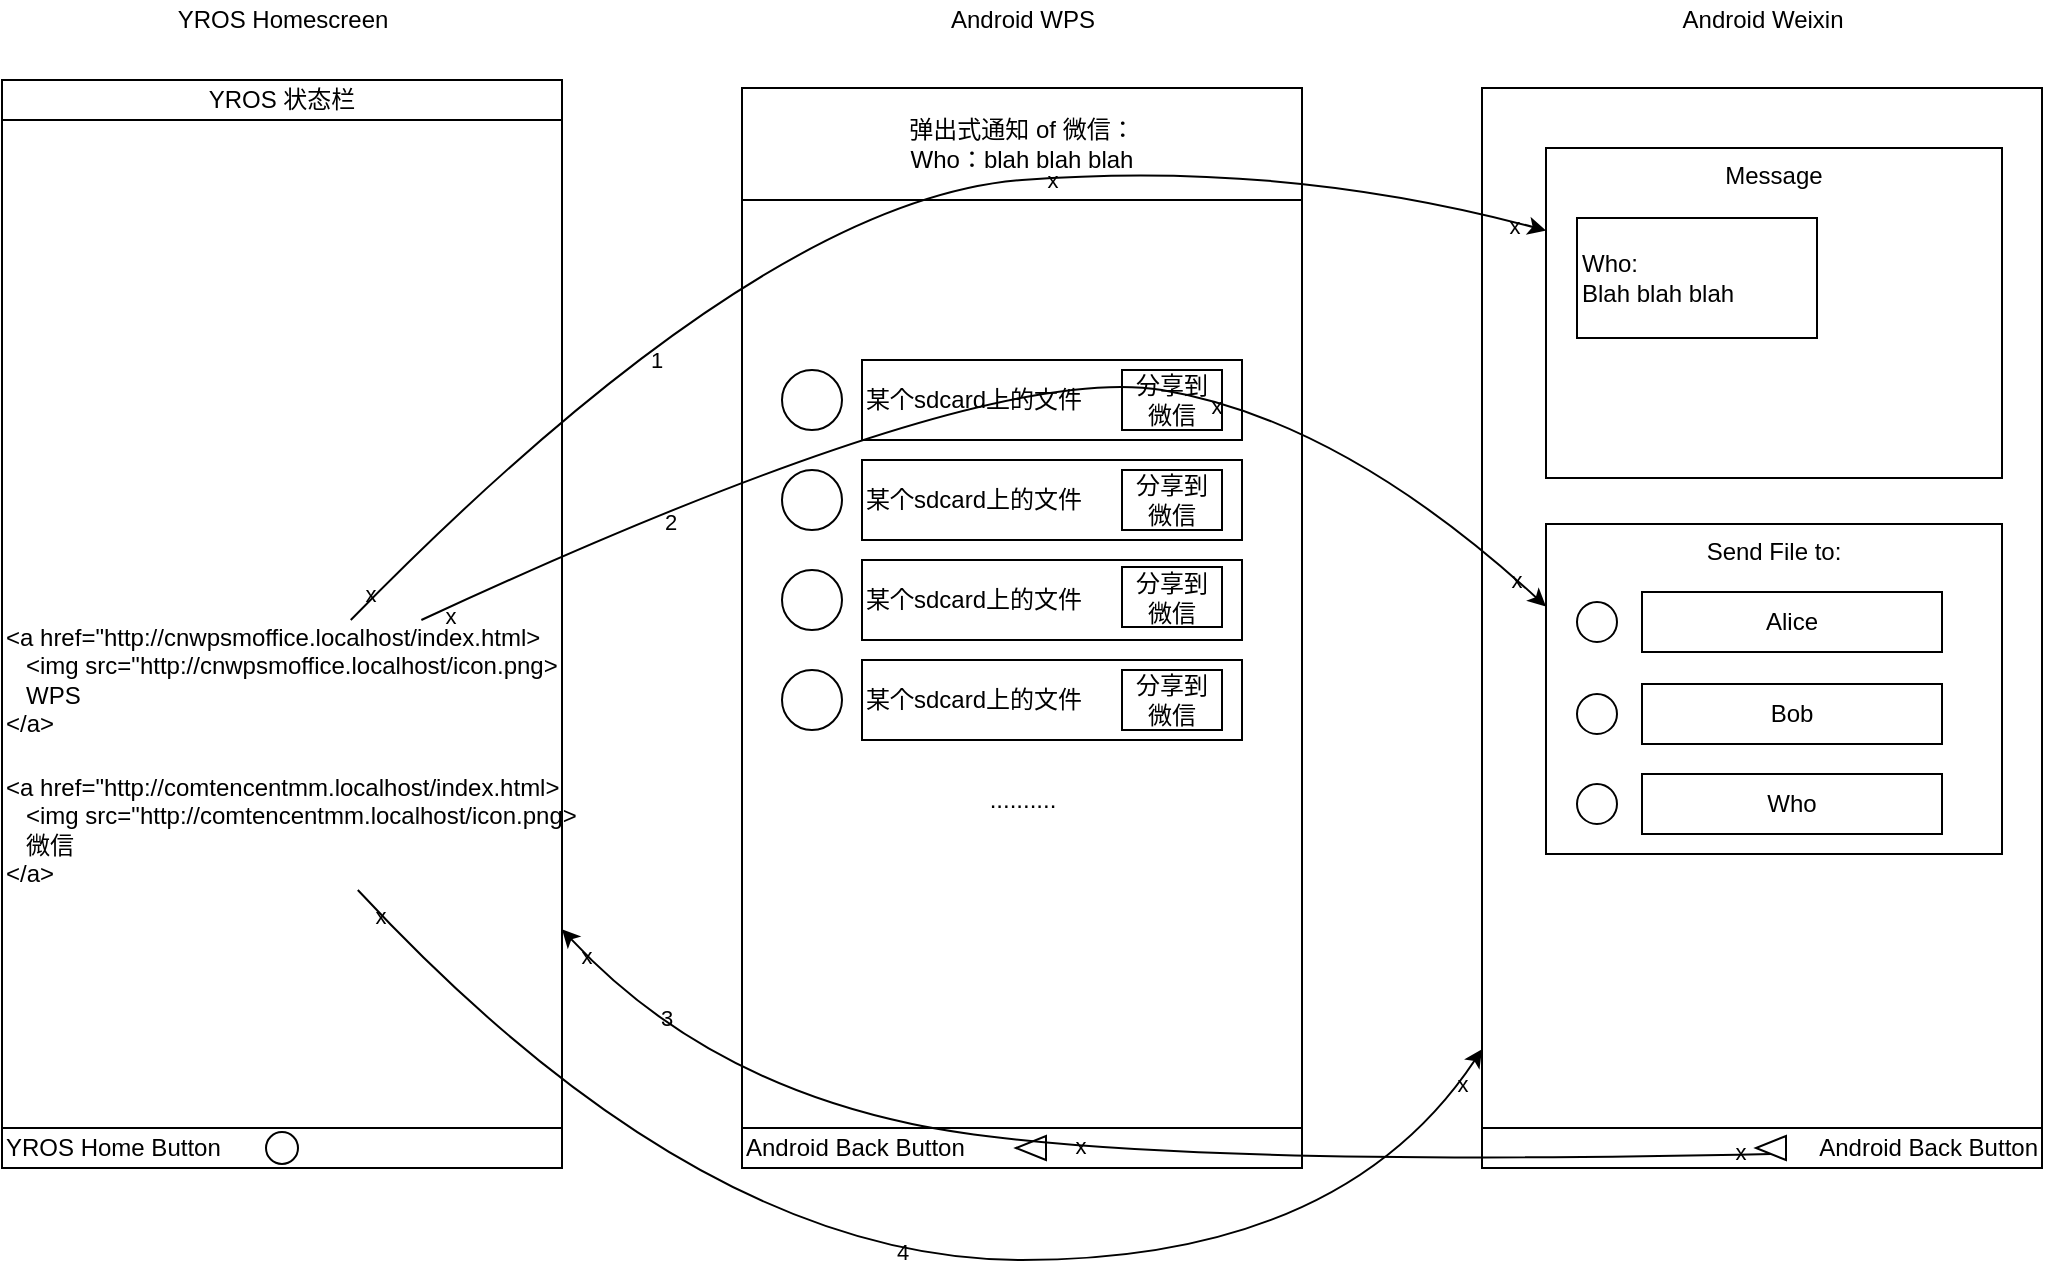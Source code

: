 <mxfile version="16.5.6" type="github"><diagram id="9mxP3SmCowv0ukDHlzs3" name="第 1 页"><mxGraphModel dx="2062" dy="1152" grid="1" gridSize="10" guides="1" tooltips="1" connect="1" arrows="1" fold="1" page="1" pageScale="1" pageWidth="1169" pageHeight="827" math="0" shadow="0"><root><mxCell id="0"/><mxCell id="1" parent="0"/><mxCell id="V-_y05ZtOnqCJKIF91Li-1" value="" style="rounded=0;whiteSpace=wrap;html=1;labelBackgroundColor=none;" parent="1" vertex="1"><mxGeometry x="70" y="74" width="280" height="540" as="geometry"/></mxCell><mxCell id="V-_y05ZtOnqCJKIF91Li-2" value="" style="rounded=0;whiteSpace=wrap;html=1;labelBackgroundColor=none;" parent="1" vertex="1"><mxGeometry x="440" y="74" width="280" height="540" as="geometry"/></mxCell><mxCell id="V-_y05ZtOnqCJKIF91Li-3" value="" style="rounded=0;whiteSpace=wrap;html=1;labelBackgroundColor=none;" parent="1" vertex="1"><mxGeometry x="810" y="74" width="280" height="540" as="geometry"/></mxCell><mxCell id="V-_y05ZtOnqCJKIF91Li-4" value="YROS Homescreen" style="text;html=1;align=center;verticalAlign=middle;resizable=0;points=[];autosize=1;strokeColor=none;fillColor=none;labelBackgroundColor=none;" parent="1" vertex="1"><mxGeometry x="150" y="30" width="120" height="20" as="geometry"/></mxCell><mxCell id="V-_y05ZtOnqCJKIF91Li-5" value="Android Weixin" style="text;html=1;align=center;verticalAlign=middle;resizable=0;points=[];autosize=1;strokeColor=none;fillColor=none;labelBackgroundColor=none;" parent="1" vertex="1"><mxGeometry x="900" y="30" width="100" height="20" as="geometry"/></mxCell><mxCell id="V-_y05ZtOnqCJKIF91Li-6" value="Android WPS" style="text;html=1;align=center;verticalAlign=middle;resizable=0;points=[];autosize=1;strokeColor=none;fillColor=none;labelBackgroundColor=none;" parent="1" vertex="1"><mxGeometry x="535" y="30" width="90" height="20" as="geometry"/></mxCell><mxCell id="V-_y05ZtOnqCJKIF91Li-8" value="&amp;lt;a href=&quot;http://cnwpsmoffice.localhost/index.html&amp;gt;&lt;br&gt;&amp;nbsp; &amp;nbsp;&amp;lt;img src=&quot;http://cnwpsmoffice.localhost/icon.png&amp;gt;&lt;br&gt;&amp;nbsp; &amp;nbsp;WPS&lt;br&gt;&amp;lt;/a&amp;gt;" style="text;html=1;align=left;verticalAlign=middle;resizable=0;points=[];autosize=1;strokeColor=none;fillColor=none;labelBackgroundColor=none;" parent="1" vertex="1"><mxGeometry x="70" y="340" width="290" height="60" as="geometry"/></mxCell><mxCell id="1giEV83V6FUCRHBAdTvc-1" value="YROS 状态栏" style="rounded=0;whiteSpace=wrap;html=1;labelBackgroundColor=none;" vertex="1" parent="1"><mxGeometry x="70" y="70" width="280" height="20" as="geometry"/></mxCell><mxCell id="1giEV83V6FUCRHBAdTvc-2" value="YROS Home Button" style="rounded=0;whiteSpace=wrap;html=1;align=left;labelBackgroundColor=none;" vertex="1" parent="1"><mxGeometry x="70" y="594" width="280" height="20" as="geometry"/></mxCell><mxCell id="1giEV83V6FUCRHBAdTvc-4" value="弹出式通知 of 微信：&lt;br&gt;Who：blah blah blah" style="rounded=0;whiteSpace=wrap;html=1;labelBackgroundColor=none;" vertex="1" parent="1"><mxGeometry x="440" y="74" width="280" height="56" as="geometry"/></mxCell><mxCell id="1giEV83V6FUCRHBAdTvc-5" value="某个sdcard上的文件" style="rounded=0;whiteSpace=wrap;html=1;align=left;labelBackgroundColor=none;" vertex="1" parent="1"><mxGeometry x="500" y="210" width="190" height="40" as="geometry"/></mxCell><mxCell id="1giEV83V6FUCRHBAdTvc-6" value="某个sdcard上的文件" style="rounded=0;whiteSpace=wrap;html=1;align=left;labelBackgroundColor=none;" vertex="1" parent="1"><mxGeometry x="500" y="260" width="190" height="40" as="geometry"/></mxCell><mxCell id="1giEV83V6FUCRHBAdTvc-7" value="某个sdcard上的文件" style="rounded=0;whiteSpace=wrap;html=1;align=left;labelBackgroundColor=none;" vertex="1" parent="1"><mxGeometry x="500" y="310" width="190" height="40" as="geometry"/></mxCell><mxCell id="1giEV83V6FUCRHBAdTvc-8" value="某个sdcard上的文件" style="rounded=0;whiteSpace=wrap;html=1;align=left;labelBackgroundColor=none;" vertex="1" parent="1"><mxGeometry x="500" y="360" width="190" height="40" as="geometry"/></mxCell><mxCell id="1giEV83V6FUCRHBAdTvc-9" value="" style="ellipse;whiteSpace=wrap;html=1;aspect=fixed;labelBackgroundColor=none;" vertex="1" parent="1"><mxGeometry x="460" y="215" width="30" height="30" as="geometry"/></mxCell><mxCell id="1giEV83V6FUCRHBAdTvc-10" value="" style="ellipse;whiteSpace=wrap;html=1;aspect=fixed;labelBackgroundColor=none;" vertex="1" parent="1"><mxGeometry x="460" y="265" width="30" height="30" as="geometry"/></mxCell><mxCell id="1giEV83V6FUCRHBAdTvc-11" value="" style="ellipse;whiteSpace=wrap;html=1;aspect=fixed;labelBackgroundColor=none;" vertex="1" parent="1"><mxGeometry x="460" y="315" width="30" height="30" as="geometry"/></mxCell><mxCell id="1giEV83V6FUCRHBAdTvc-12" value="" style="ellipse;whiteSpace=wrap;html=1;aspect=fixed;labelBackgroundColor=none;" vertex="1" parent="1"><mxGeometry x="460" y="365" width="30" height="30" as="geometry"/></mxCell><mxCell id="1giEV83V6FUCRHBAdTvc-13" value=".........." style="text;html=1;align=center;verticalAlign=middle;resizable=0;points=[];autosize=1;strokeColor=none;fillColor=none;labelBackgroundColor=none;" vertex="1" parent="1"><mxGeometry x="555" y="420" width="50" height="20" as="geometry"/></mxCell><mxCell id="1giEV83V6FUCRHBAdTvc-14" value="Android Back Button" style="rounded=0;whiteSpace=wrap;html=1;align=left;labelBackgroundColor=none;" vertex="1" parent="1"><mxGeometry x="440" y="594" width="280" height="20" as="geometry"/></mxCell><mxCell id="1giEV83V6FUCRHBAdTvc-15" value="" style="ellipse;whiteSpace=wrap;html=1;aspect=fixed;labelBackgroundColor=none;" vertex="1" parent="1"><mxGeometry x="202" y="596" width="16" height="16" as="geometry"/></mxCell><mxCell id="1giEV83V6FUCRHBAdTvc-16" value="" style="triangle;whiteSpace=wrap;html=1;rotation=-180;labelBackgroundColor=none;" vertex="1" parent="1"><mxGeometry x="577" y="598" width="15" height="12" as="geometry"/></mxCell><mxCell id="1giEV83V6FUCRHBAdTvc-20" value="分享到&lt;br&gt;微信" style="rounded=0;whiteSpace=wrap;html=1;labelBackgroundColor=none;" vertex="1" parent="1"><mxGeometry x="630" y="215" width="50" height="30" as="geometry"/></mxCell><mxCell id="1giEV83V6FUCRHBAdTvc-21" value="分享到&lt;br&gt;微信" style="rounded=0;whiteSpace=wrap;html=1;labelBackgroundColor=none;" vertex="1" parent="1"><mxGeometry x="630" y="265" width="50" height="30" as="geometry"/></mxCell><mxCell id="1giEV83V6FUCRHBAdTvc-22" value="分享到&lt;br&gt;微信" style="rounded=0;whiteSpace=wrap;html=1;labelBackgroundColor=none;" vertex="1" parent="1"><mxGeometry x="630" y="313.5" width="50" height="30" as="geometry"/></mxCell><mxCell id="1giEV83V6FUCRHBAdTvc-23" value="分享到&lt;br&gt;微信" style="rounded=0;whiteSpace=wrap;html=1;labelBackgroundColor=none;" vertex="1" parent="1"><mxGeometry x="630" y="365" width="50" height="30" as="geometry"/></mxCell><mxCell id="1giEV83V6FUCRHBAdTvc-25" value="Android Back Button" style="rounded=0;whiteSpace=wrap;html=1;align=right;labelBackgroundColor=none;" vertex="1" parent="1"><mxGeometry x="810" y="594" width="280" height="20" as="geometry"/></mxCell><mxCell id="1giEV83V6FUCRHBAdTvc-26" value="" style="triangle;whiteSpace=wrap;html=1;rotation=-180;labelBackgroundColor=none;" vertex="1" parent="1"><mxGeometry x="947" y="598" width="15" height="12" as="geometry"/></mxCell><mxCell id="1giEV83V6FUCRHBAdTvc-27" value="&amp;lt;a href=&quot;http://comtencentmm.localhost/index.html&amp;gt;&lt;br&gt;&amp;nbsp; &amp;nbsp;&amp;lt;img src=&quot;http://comtencentmm.localhost/icon.png&amp;gt;&lt;br&gt;&amp;nbsp; &amp;nbsp;微信&lt;br&gt;&amp;lt;/a&amp;gt;" style="text;html=1;align=left;verticalAlign=middle;resizable=0;points=[];autosize=1;strokeColor=none;fillColor=none;labelBackgroundColor=none;" vertex="1" parent="1"><mxGeometry x="70" y="415" width="300" height="60" as="geometry"/></mxCell><mxCell id="1giEV83V6FUCRHBAdTvc-29" value="" style="curved=1;endArrow=classic;html=1;rounded=0;entryX=0;entryY=0.25;entryDx=0;entryDy=0;labelBackgroundColor=none;" edge="1" parent="1" source="V-_y05ZtOnqCJKIF91Li-8" target="1giEV83V6FUCRHBAdTvc-36"><mxGeometry width="50" height="50" relative="1" as="geometry"><mxPoint x="390" y="90" as="sourcePoint"/><mxPoint x="440" y="40" as="targetPoint"/><Array as="points"><mxPoint x="450" y="130"/><mxPoint x="710" y="110"/></Array></mxGeometry></mxCell><mxCell id="1giEV83V6FUCRHBAdTvc-48" value="1" style="edgeLabel;html=1;align=center;verticalAlign=middle;resizable=0;points=[];labelBackgroundColor=none;" vertex="1" connectable="0" parent="1giEV83V6FUCRHBAdTvc-29"><mxGeometry x="-0.422" y="-18" relative="1" as="geometry"><mxPoint as="offset"/></mxGeometry></mxCell><mxCell id="1giEV83V6FUCRHBAdTvc-57" value="x" style="edgeLabel;html=1;align=center;verticalAlign=middle;resizable=0;points=[];labelBackgroundColor=none;" vertex="1" connectable="0" parent="1giEV83V6FUCRHBAdTvc-29"><mxGeometry x="-0.954" y="2" relative="1" as="geometry"><mxPoint as="offset"/></mxGeometry></mxCell><mxCell id="1giEV83V6FUCRHBAdTvc-58" value="x" style="edgeLabel;html=1;align=center;verticalAlign=middle;resizable=0;points=[];labelBackgroundColor=none;" vertex="1" connectable="0" parent="1giEV83V6FUCRHBAdTvc-29"><mxGeometry x="0.271" y="-1" relative="1" as="geometry"><mxPoint as="offset"/></mxGeometry></mxCell><mxCell id="1giEV83V6FUCRHBAdTvc-59" value="x" style="edgeLabel;html=1;align=center;verticalAlign=middle;resizable=0;points=[];labelBackgroundColor=none;" vertex="1" connectable="0" parent="1giEV83V6FUCRHBAdTvc-29"><mxGeometry x="0.951" y="-2" relative="1" as="geometry"><mxPoint as="offset"/></mxGeometry></mxCell><mxCell id="1giEV83V6FUCRHBAdTvc-30" value="" style="curved=1;endArrow=classic;html=1;rounded=0;entryX=0;entryY=0.25;entryDx=0;entryDy=0;labelBackgroundColor=none;" edge="1" parent="1" source="V-_y05ZtOnqCJKIF91Li-8" target="1giEV83V6FUCRHBAdTvc-38"><mxGeometry width="50" height="50" relative="1" as="geometry"><mxPoint x="460" y="770" as="sourcePoint"/><mxPoint x="510" y="720" as="targetPoint"/><Array as="points"><mxPoint x="560" y="210"/><mxPoint x="740" y="240"/></Array></mxGeometry></mxCell><mxCell id="1giEV83V6FUCRHBAdTvc-49" value="2" style="edgeLabel;html=1;align=center;verticalAlign=middle;resizable=0;points=[];labelBackgroundColor=none;" vertex="1" connectable="0" parent="1giEV83V6FUCRHBAdTvc-30"><mxGeometry x="-0.576" y="-8" relative="1" as="geometry"><mxPoint as="offset"/></mxGeometry></mxCell><mxCell id="1giEV83V6FUCRHBAdTvc-60" value="x" style="edgeLabel;html=1;align=center;verticalAlign=middle;resizable=0;points=[];labelBackgroundColor=none;" vertex="1" connectable="0" parent="1giEV83V6FUCRHBAdTvc-30"><mxGeometry x="-0.956" y="-4" relative="1" as="geometry"><mxPoint as="offset"/></mxGeometry></mxCell><mxCell id="1giEV83V6FUCRHBAdTvc-61" value="x" style="edgeLabel;html=1;align=center;verticalAlign=middle;resizable=0;points=[];labelBackgroundColor=none;" vertex="1" connectable="0" parent="1giEV83V6FUCRHBAdTvc-30"><mxGeometry x="0.36" y="-3" relative="1" as="geometry"><mxPoint as="offset"/></mxGeometry></mxCell><mxCell id="1giEV83V6FUCRHBAdTvc-62" value="x" style="edgeLabel;html=1;align=center;verticalAlign=middle;resizable=0;points=[];labelBackgroundColor=none;" vertex="1" connectable="0" parent="1giEV83V6FUCRHBAdTvc-30"><mxGeometry x="0.936" relative="1" as="geometry"><mxPoint as="offset"/></mxGeometry></mxCell><mxCell id="1giEV83V6FUCRHBAdTvc-33" value="" style="curved=1;endArrow=classic;html=1;rounded=0;exitX=0.5;exitY=0;exitDx=0;exitDy=0;labelBackgroundColor=none;" edge="1" parent="1" source="1giEV83V6FUCRHBAdTvc-26" target="V-_y05ZtOnqCJKIF91Li-1"><mxGeometry width="50" height="50" relative="1" as="geometry"><mxPoint x="950" y="614" as="sourcePoint"/><mxPoint x="1000" y="680" as="targetPoint"/><Array as="points"><mxPoint x="630" y="614"/><mxPoint x="420" y="570"/></Array></mxGeometry></mxCell><mxCell id="1giEV83V6FUCRHBAdTvc-50" value="3" style="edgeLabel;html=1;align=center;verticalAlign=middle;resizable=0;points=[];labelBackgroundColor=none;" vertex="1" connectable="0" parent="1giEV83V6FUCRHBAdTvc-33"><mxGeometry x="0.786" y="-9" relative="1" as="geometry"><mxPoint x="-1" as="offset"/></mxGeometry></mxCell><mxCell id="1giEV83V6FUCRHBAdTvc-63" value="x" style="edgeLabel;html=1;align=center;verticalAlign=middle;resizable=0;points=[];labelBackgroundColor=none;" vertex="1" connectable="0" parent="1giEV83V6FUCRHBAdTvc-33"><mxGeometry x="-0.952" y="-2" relative="1" as="geometry"><mxPoint as="offset"/></mxGeometry></mxCell><mxCell id="1giEV83V6FUCRHBAdTvc-64" value="x" style="edgeLabel;html=1;align=center;verticalAlign=middle;resizable=0;points=[];labelBackgroundColor=none;" vertex="1" connectable="0" parent="1giEV83V6FUCRHBAdTvc-33"><mxGeometry x="0.083" y="-7" relative="1" as="geometry"><mxPoint as="offset"/></mxGeometry></mxCell><mxCell id="1giEV83V6FUCRHBAdTvc-65" value="x" style="edgeLabel;html=1;align=center;verticalAlign=middle;resizable=0;points=[];labelBackgroundColor=none;" vertex="1" connectable="0" parent="1giEV83V6FUCRHBAdTvc-33"><mxGeometry x="0.946" relative="1" as="geometry"><mxPoint as="offset"/></mxGeometry></mxCell><mxCell id="1giEV83V6FUCRHBAdTvc-36" value="Message" style="rounded=0;whiteSpace=wrap;html=1;verticalAlign=top;labelBackgroundColor=none;" vertex="1" parent="1"><mxGeometry x="842" y="104" width="228" height="165" as="geometry"/></mxCell><mxCell id="1giEV83V6FUCRHBAdTvc-37" value="Who:&lt;br&gt;&lt;div&gt;&lt;span&gt;Blah blah blah&lt;/span&gt;&lt;/div&gt;" style="rounded=0;whiteSpace=wrap;html=1;align=left;labelBackgroundColor=none;" vertex="1" parent="1"><mxGeometry x="857.5" y="139" width="120" height="60" as="geometry"/></mxCell><mxCell id="1giEV83V6FUCRHBAdTvc-38" value="Send File to:&lt;br&gt;" style="rounded=0;whiteSpace=wrap;html=1;verticalAlign=top;labelBackgroundColor=none;" vertex="1" parent="1"><mxGeometry x="842" y="292" width="228" height="165" as="geometry"/></mxCell><mxCell id="1giEV83V6FUCRHBAdTvc-39" value="Alice" style="rounded=0;whiteSpace=wrap;html=1;labelBackgroundColor=none;" vertex="1" parent="1"><mxGeometry x="890" y="326" width="150" height="30" as="geometry"/></mxCell><mxCell id="1giEV83V6FUCRHBAdTvc-40" value="Bob" style="rounded=0;whiteSpace=wrap;html=1;labelBackgroundColor=none;" vertex="1" parent="1"><mxGeometry x="890" y="372" width="150" height="30" as="geometry"/></mxCell><mxCell id="1giEV83V6FUCRHBAdTvc-41" value="Who" style="rounded=0;whiteSpace=wrap;html=1;labelBackgroundColor=none;" vertex="1" parent="1"><mxGeometry x="890" y="417" width="150" height="30" as="geometry"/></mxCell><mxCell id="1giEV83V6FUCRHBAdTvc-42" value="" style="ellipse;whiteSpace=wrap;html=1;aspect=fixed;labelBackgroundColor=none;" vertex="1" parent="1"><mxGeometry x="857.5" y="331" width="20" height="20" as="geometry"/></mxCell><mxCell id="1giEV83V6FUCRHBAdTvc-43" value="" style="ellipse;whiteSpace=wrap;html=1;aspect=fixed;labelBackgroundColor=none;" vertex="1" parent="1"><mxGeometry x="857.5" y="377" width="20" height="20" as="geometry"/></mxCell><mxCell id="1giEV83V6FUCRHBAdTvc-44" value="" style="ellipse;whiteSpace=wrap;html=1;aspect=fixed;labelBackgroundColor=none;" vertex="1" parent="1"><mxGeometry x="857.5" y="422" width="20" height="20" as="geometry"/></mxCell><mxCell id="1giEV83V6FUCRHBAdTvc-47" value="" style="curved=1;endArrow=classic;html=1;rounded=0;labelBackgroundColor=none;" edge="1" parent="1" source="1giEV83V6FUCRHBAdTvc-27" target="V-_y05ZtOnqCJKIF91Li-3"><mxGeometry width="50" height="50" relative="1" as="geometry"><mxPoint x="590" y="720" as="sourcePoint"/><mxPoint x="860" y="660" as="targetPoint"/><Array as="points"><mxPoint x="420" y="660"/><mxPoint x="740" y="660"/></Array></mxGeometry></mxCell><mxCell id="1giEV83V6FUCRHBAdTvc-52" value="4" style="edgeLabel;html=1;align=center;verticalAlign=middle;resizable=0;points=[];labelBackgroundColor=none;" vertex="1" connectable="0" parent="1giEV83V6FUCRHBAdTvc-47"><mxGeometry x="0.009" y="4" relative="1" as="geometry"><mxPoint as="offset"/></mxGeometry></mxCell><mxCell id="1giEV83V6FUCRHBAdTvc-66" value="x" style="edgeLabel;html=1;align=center;verticalAlign=middle;resizable=0;points=[];labelBackgroundColor=none;" vertex="1" connectable="0" parent="1giEV83V6FUCRHBAdTvc-47"><mxGeometry x="-0.951" y="-1" relative="1" as="geometry"><mxPoint as="offset"/></mxGeometry></mxCell><mxCell id="1giEV83V6FUCRHBAdTvc-67" value="x" style="edgeLabel;html=1;align=center;verticalAlign=middle;resizable=0;points=[];labelBackgroundColor=none;" vertex="1" connectable="0" parent="1giEV83V6FUCRHBAdTvc-47"><mxGeometry x="0.943" y="-1" relative="1" as="geometry"><mxPoint as="offset"/></mxGeometry></mxCell></root></mxGraphModel></diagram></mxfile>